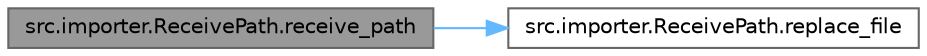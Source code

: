 digraph "src.importer.ReceivePath.receive_path"
{
 // LATEX_PDF_SIZE
  bgcolor="transparent";
  edge [fontname=Helvetica,fontsize=10,labelfontname=Helvetica,labelfontsize=10];
  node [fontname=Helvetica,fontsize=10,shape=box,height=0.2,width=0.4];
  rankdir="LR";
  Node1 [id="Node000001",label="src.importer.ReceivePath.receive_path",height=0.2,width=0.4,color="gray40", fillcolor="grey60", style="filled", fontcolor="black",tooltip=" "];
  Node1 -> Node2 [id="edge1_Node000001_Node000002",color="steelblue1",style="solid",tooltip=" "];
  Node2 [id="Node000002",label="src.importer.ReceivePath.replace_file",height=0.2,width=0.4,color="grey40", fillcolor="white", style="filled",URL="$namespacesrc_1_1importer_1_1_receive_path.html#a4c11ff5b67030109d382d0cb732a7575",tooltip=" "];
}

